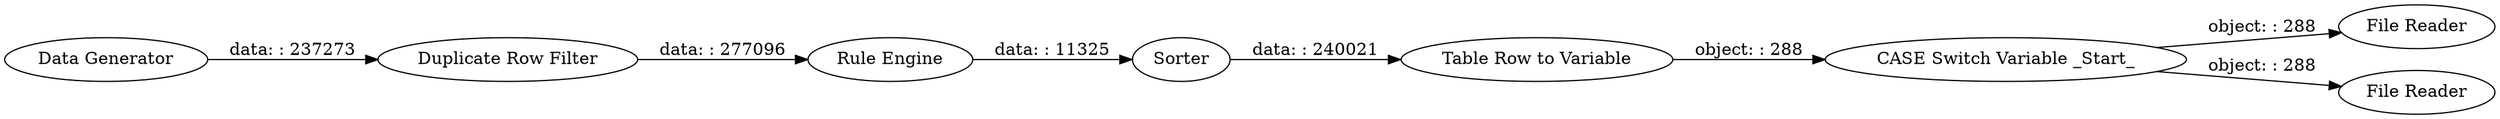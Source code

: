digraph {
	"-2109309576876571517_233" [label="File Reader"]
	"-2109309576876571517_231" [label="CASE Switch Variable _Start_"]
	"-2109309576876571517_227" [label="Rule Engine"]
	"-2109309576876571517_229" [label="Table Row to Variable"]
	"-2109309576876571517_223" [label="Duplicate Row Filter"]
	"-2109309576876571517_228" [label=Sorter]
	"-2109309576876571517_64" [label="Data Generator"]
	"-2109309576876571517_232" [label="File Reader"]
	"-2109309576876571517_229" -> "-2109309576876571517_231" [label="object: : 288"]
	"-2109309576876571517_223" -> "-2109309576876571517_227" [label="data: : 277096"]
	"-2109309576876571517_231" -> "-2109309576876571517_232" [label="object: : 288"]
	"-2109309576876571517_227" -> "-2109309576876571517_228" [label="data: : 11325"]
	"-2109309576876571517_231" -> "-2109309576876571517_233" [label="object: : 288"]
	"-2109309576876571517_64" -> "-2109309576876571517_223" [label="data: : 237273"]
	"-2109309576876571517_228" -> "-2109309576876571517_229" [label="data: : 240021"]
	rankdir=LR
}
